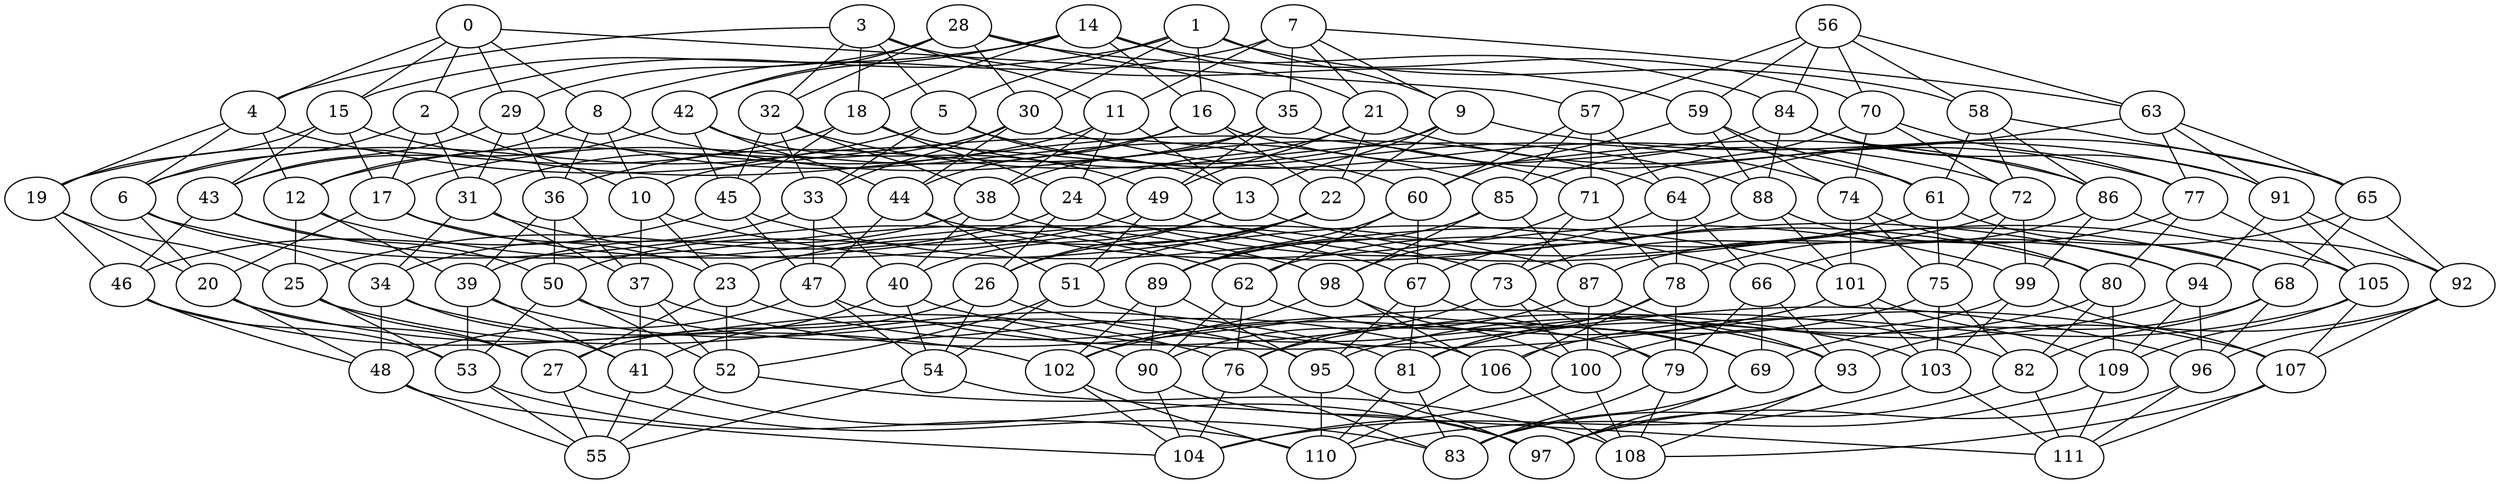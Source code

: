 graph g {0;1;2;3;4;5;6;7;8;9;10;11;12;13;14;15;16;17;18;19;20;21;22;23;24;25;26;27;28;29;30;31;32;33;34;35;36;37;38;39;40;41;42;43;44;45;46;47;48;49;50;51;52;53;54;55;56;57;58;59;60;61;62;63;64;65;66;67;68;69;70;71;72;73;74;75;76;77;78;79;80;81;82;83;84;85;86;87;88;89;90;91;92;93;94;95;96;97;98;99;100;101;102;103;104;105;106;107;108;109;110;111;0 -- 2;0 -- 4;0 -- 8;0 -- 15;0 -- 29;0 -- 57;1 -- 2;1 -- 5;1 -- 9;1 -- 16;1 -- 30;1 -- 58;2 -- 6;2 -- 10;2 -- 17;2 -- 31;3 -- 4;3 -- 5;3 -- 11;3 -- 18;3 -- 32;3 -- 59;4 -- 6;4 -- 12;4 -- 19;4 -- 60;5 -- 6;5 -- 13;5 -- 33;5 -- 61;6 -- 20;6 -- 34;6 -- 62;7 -- 8;7 -- 9;7 -- 11;7 -- 21;7 -- 35;7 -- 63;8 -- 10;8 -- 12;8 -- 36;8 -- 64;9 -- 10;9 -- 13;9 -- 22;9 -- 65;10 -- 23;10 -- 37;10 -- 66;11 -- 12;11 -- 13;11 -- 24;11 -- 38;12 -- 25;12 -- 39;12 -- 67;13 -- 26;13 -- 40;13 -- 68;14 -- 15;14 -- 16;14 -- 18;14 -- 21;14 -- 42;14 -- 70;15 -- 17;15 -- 19;15 -- 43;15 -- 71;16 -- 17;16 -- 22;16 -- 44;16 -- 72;17 -- 20;17 -- 23;17 -- 73;18 -- 19;18 -- 24;18 -- 45;18 -- 74;19 -- 20;19 -- 25;19 -- 46;20 -- 27;20 -- 48;20 -- 76;21 -- 22;21 -- 24;21 -- 49;21 -- 77;22 -- 23;22 -- 26;22 -- 51;23 -- 27;23 -- 52;23 -- 79;24 -- 25;24 -- 26;24 -- 80;25 -- 27;25 -- 53;25 -- 81;26 -- 27;26 -- 54;26 -- 82;27 -- 55;27 -- 83;28 -- 29;28 -- 30;28 -- 32;28 -- 35;28 -- 42;28 -- 84;29 -- 31;29 -- 36;29 -- 43;29 -- 85;30 -- 31;30 -- 33;30 -- 44;30 -- 86;31 -- 34;31 -- 37;31 -- 87;32 -- 33;32 -- 38;32 -- 45;32 -- 88;33 -- 34;33 -- 40;33 -- 47;34 -- 41;34 -- 48;34 -- 90;35 -- 36;35 -- 38;35 -- 49;35 -- 91;36 -- 37;36 -- 39;36 -- 50;37 -- 41;37 -- 52;37 -- 93;38 -- 39;38 -- 40;38 -- 94;39 -- 41;39 -- 53;39 -- 95;40 -- 41;40 -- 54;40 -- 96;41 -- 55;41 -- 97;42 -- 43;42 -- 44;42 -- 45;42 -- 49;43 -- 46;43 -- 50;43 -- 98;44 -- 47;44 -- 51;44 -- 99;45 -- 46;45 -- 47;45 -- 101;46 -- 48;46 -- 53;46 -- 102;47 -- 48;47 -- 54;47 -- 103;48 -- 55;48 -- 104;49 -- 50;49 -- 51;49 -- 105;50 -- 52;50 -- 53;50 -- 106;51 -- 52;51 -- 54;51 -- 107;52 -- 55;52 -- 108;53 -- 55;53 -- 110;54 -- 55;54 -- 111;56 -- 57;56 -- 58;56 -- 59;56 -- 63;56 -- 70;56 -- 84;57 -- 60;57 -- 64;57 -- 71;57 -- 85;58 -- 61;58 -- 65;58 -- 72;58 -- 86;59 -- 60;59 -- 61;59 -- 74;59 -- 88;60 -- 62;60 -- 67;60 -- 89;61 -- 62;61 -- 68;61 -- 75;62 -- 69;62 -- 76;62 -- 90;63 -- 64;63 -- 65;63 -- 77;63 -- 91;64 -- 66;64 -- 67;64 -- 78;65 -- 66;65 -- 68;65 -- 92;66 -- 69;66 -- 79;66 -- 93;67 -- 69;67 -- 81;67 -- 95;68 -- 69;68 -- 82;68 -- 96;69 -- 83;69 -- 97;70 -- 71;70 -- 72;70 -- 74;70 -- 77;71 -- 73;71 -- 78;71 -- 98;72 -- 73;72 -- 75;72 -- 99;73 -- 76;73 -- 79;73 -- 100;74 -- 75;74 -- 80;74 -- 101;75 -- 76;75 -- 82;75 -- 103;76 -- 83;76 -- 104;77 -- 78;77 -- 80;77 -- 105;78 -- 79;78 -- 81;78 -- 106;79 -- 83;79 -- 108;80 -- 81;80 -- 82;80 -- 109;81 -- 83;81 -- 110;82 -- 83;82 -- 111;84 -- 85;84 -- 86;84 -- 88;84 -- 91;85 -- 87;85 -- 89;85 -- 98;86 -- 87;86 -- 92;86 -- 99;87 -- 90;87 -- 93;87 -- 100;88 -- 89;88 -- 94;88 -- 101;89 -- 90;89 -- 95;89 -- 102;90 -- 97;90 -- 104;91 -- 92;91 -- 94;91 -- 105;92 -- 93;92 -- 96;92 -- 107;93 -- 97;93 -- 108;94 -- 95;94 -- 96;94 -- 109;95 -- 97;95 -- 110;96 -- 97;96 -- 111;98 -- 100;98 -- 102;98 -- 106;99 -- 100;99 -- 103;99 -- 107;100 -- 104;100 -- 108;101 -- 102;101 -- 103;101 -- 109;102 -- 104;102 -- 110;103 -- 104;103 -- 111;105 -- 106;105 -- 107;105 -- 109;106 -- 108;106 -- 110;107 -- 108;107 -- 111;109 -- 110;109 -- 111;}